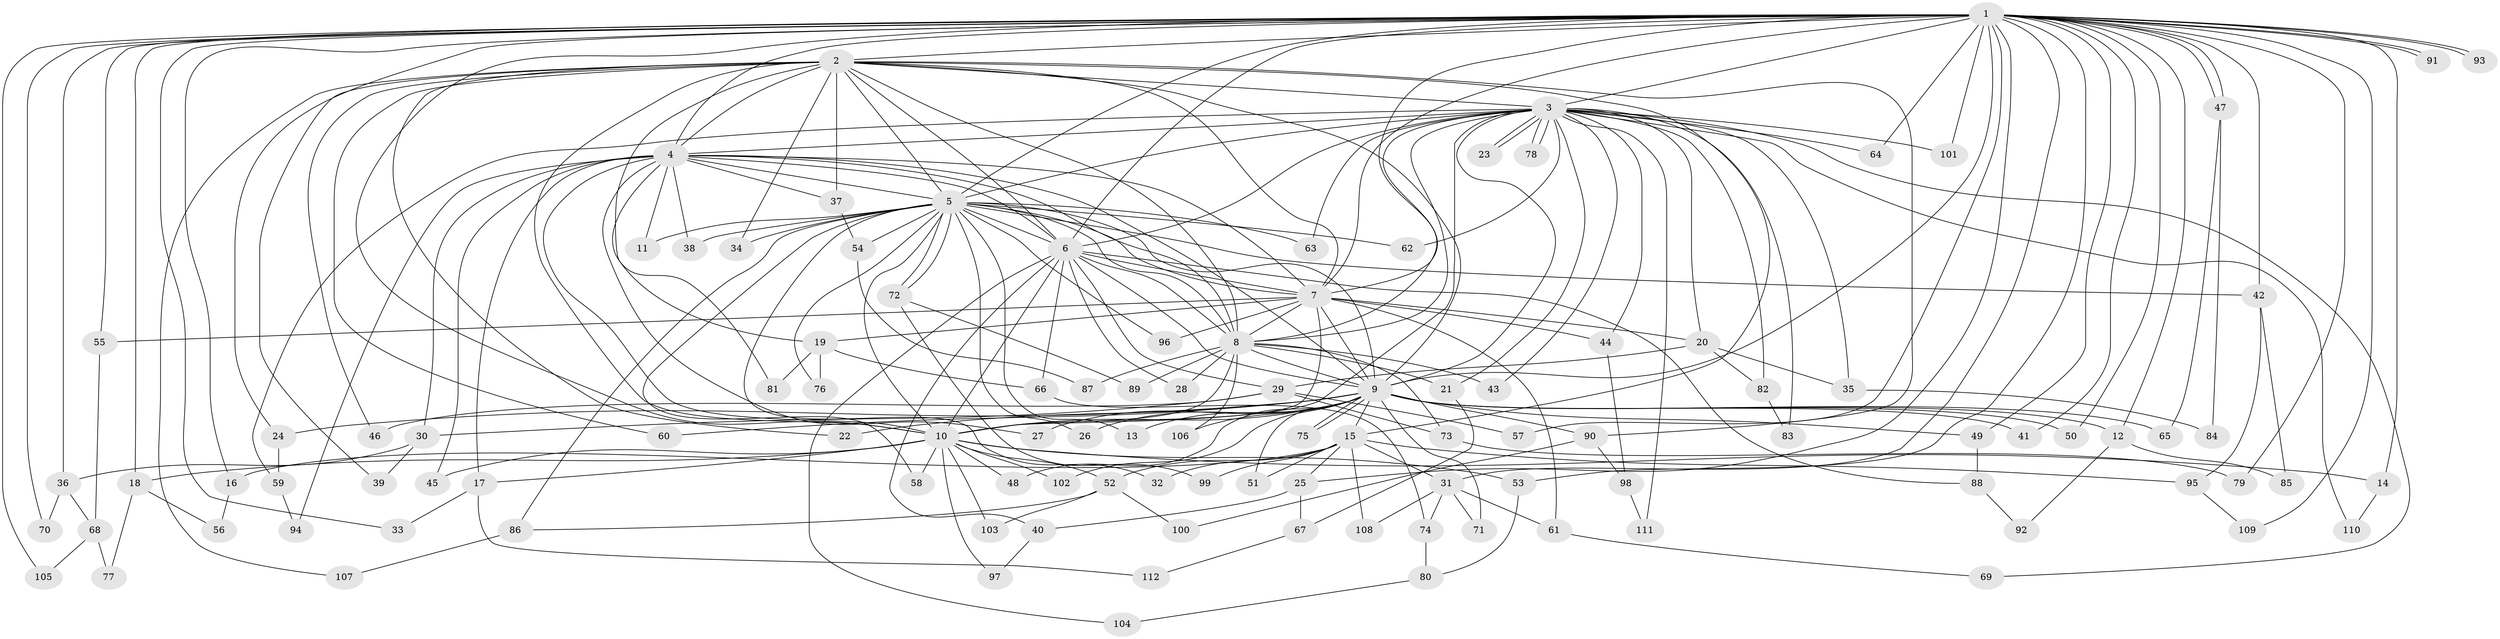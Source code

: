 // Generated by graph-tools (version 1.1) at 2025/43/03/09/25 04:43:36]
// undirected, 112 vertices, 249 edges
graph export_dot {
graph [start="1"]
  node [color=gray90,style=filled];
  1;
  2;
  3;
  4;
  5;
  6;
  7;
  8;
  9;
  10;
  11;
  12;
  13;
  14;
  15;
  16;
  17;
  18;
  19;
  20;
  21;
  22;
  23;
  24;
  25;
  26;
  27;
  28;
  29;
  30;
  31;
  32;
  33;
  34;
  35;
  36;
  37;
  38;
  39;
  40;
  41;
  42;
  43;
  44;
  45;
  46;
  47;
  48;
  49;
  50;
  51;
  52;
  53;
  54;
  55;
  56;
  57;
  58;
  59;
  60;
  61;
  62;
  63;
  64;
  65;
  66;
  67;
  68;
  69;
  70;
  71;
  72;
  73;
  74;
  75;
  76;
  77;
  78;
  79;
  80;
  81;
  82;
  83;
  84;
  85;
  86;
  87;
  88;
  89;
  90;
  91;
  92;
  93;
  94;
  95;
  96;
  97;
  98;
  99;
  100;
  101;
  102;
  103;
  104;
  105;
  106;
  107;
  108;
  109;
  110;
  111;
  112;
  1 -- 2;
  1 -- 3;
  1 -- 4;
  1 -- 5;
  1 -- 6;
  1 -- 7;
  1 -- 8;
  1 -- 9;
  1 -- 10;
  1 -- 12;
  1 -- 14;
  1 -- 16;
  1 -- 18;
  1 -- 24;
  1 -- 25;
  1 -- 31;
  1 -- 33;
  1 -- 36;
  1 -- 41;
  1 -- 42;
  1 -- 47;
  1 -- 47;
  1 -- 49;
  1 -- 50;
  1 -- 53;
  1 -- 55;
  1 -- 57;
  1 -- 64;
  1 -- 70;
  1 -- 79;
  1 -- 91;
  1 -- 91;
  1 -- 93;
  1 -- 93;
  1 -- 101;
  1 -- 105;
  1 -- 109;
  2 -- 3;
  2 -- 4;
  2 -- 5;
  2 -- 6;
  2 -- 7;
  2 -- 8;
  2 -- 9;
  2 -- 10;
  2 -- 15;
  2 -- 19;
  2 -- 22;
  2 -- 34;
  2 -- 37;
  2 -- 39;
  2 -- 46;
  2 -- 60;
  2 -- 90;
  2 -- 107;
  3 -- 4;
  3 -- 5;
  3 -- 6;
  3 -- 7;
  3 -- 8;
  3 -- 9;
  3 -- 10;
  3 -- 20;
  3 -- 21;
  3 -- 23;
  3 -- 23;
  3 -- 35;
  3 -- 43;
  3 -- 44;
  3 -- 59;
  3 -- 62;
  3 -- 63;
  3 -- 64;
  3 -- 69;
  3 -- 78;
  3 -- 78;
  3 -- 82;
  3 -- 83;
  3 -- 101;
  3 -- 110;
  3 -- 111;
  4 -- 5;
  4 -- 6;
  4 -- 7;
  4 -- 8;
  4 -- 9;
  4 -- 10;
  4 -- 11;
  4 -- 17;
  4 -- 27;
  4 -- 30;
  4 -- 37;
  4 -- 38;
  4 -- 45;
  4 -- 81;
  4 -- 94;
  5 -- 6;
  5 -- 7;
  5 -- 8;
  5 -- 9;
  5 -- 10;
  5 -- 11;
  5 -- 13;
  5 -- 26;
  5 -- 32;
  5 -- 34;
  5 -- 38;
  5 -- 42;
  5 -- 54;
  5 -- 58;
  5 -- 62;
  5 -- 63;
  5 -- 72;
  5 -- 72;
  5 -- 76;
  5 -- 86;
  5 -- 96;
  6 -- 7;
  6 -- 8;
  6 -- 9;
  6 -- 10;
  6 -- 28;
  6 -- 29;
  6 -- 40;
  6 -- 66;
  6 -- 88;
  6 -- 104;
  7 -- 8;
  7 -- 9;
  7 -- 10;
  7 -- 19;
  7 -- 20;
  7 -- 44;
  7 -- 55;
  7 -- 61;
  7 -- 96;
  8 -- 9;
  8 -- 10;
  8 -- 21;
  8 -- 28;
  8 -- 43;
  8 -- 73;
  8 -- 87;
  8 -- 89;
  8 -- 106;
  9 -- 10;
  9 -- 12;
  9 -- 13;
  9 -- 15;
  9 -- 22;
  9 -- 24;
  9 -- 26;
  9 -- 27;
  9 -- 41;
  9 -- 48;
  9 -- 49;
  9 -- 50;
  9 -- 51;
  9 -- 60;
  9 -- 65;
  9 -- 71;
  9 -- 75;
  9 -- 75;
  9 -- 90;
  9 -- 102;
  9 -- 106;
  10 -- 14;
  10 -- 17;
  10 -- 18;
  10 -- 45;
  10 -- 48;
  10 -- 52;
  10 -- 53;
  10 -- 58;
  10 -- 97;
  10 -- 102;
  10 -- 103;
  12 -- 85;
  12 -- 92;
  14 -- 110;
  15 -- 16;
  15 -- 25;
  15 -- 31;
  15 -- 32;
  15 -- 51;
  15 -- 52;
  15 -- 95;
  15 -- 99;
  15 -- 108;
  16 -- 56;
  17 -- 33;
  17 -- 112;
  18 -- 56;
  18 -- 77;
  19 -- 66;
  19 -- 76;
  19 -- 81;
  20 -- 29;
  20 -- 35;
  20 -- 82;
  21 -- 67;
  24 -- 59;
  25 -- 40;
  25 -- 67;
  29 -- 30;
  29 -- 46;
  29 -- 57;
  29 -- 73;
  30 -- 36;
  30 -- 39;
  31 -- 61;
  31 -- 71;
  31 -- 74;
  31 -- 108;
  35 -- 84;
  36 -- 68;
  36 -- 70;
  37 -- 54;
  40 -- 97;
  42 -- 85;
  42 -- 95;
  44 -- 98;
  47 -- 65;
  47 -- 84;
  49 -- 88;
  52 -- 86;
  52 -- 100;
  52 -- 103;
  53 -- 80;
  54 -- 87;
  55 -- 68;
  59 -- 94;
  61 -- 69;
  66 -- 74;
  67 -- 112;
  68 -- 77;
  68 -- 105;
  72 -- 89;
  72 -- 99;
  73 -- 79;
  74 -- 80;
  80 -- 104;
  82 -- 83;
  86 -- 107;
  88 -- 92;
  90 -- 98;
  90 -- 100;
  95 -- 109;
  98 -- 111;
}
